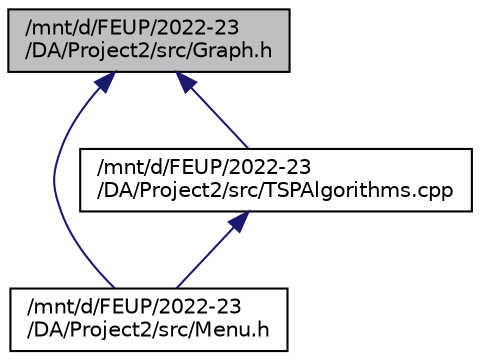 digraph "/mnt/d/FEUP/2022-23/DA/Project2/src/Graph.h"
{
 // LATEX_PDF_SIZE
  edge [fontname="Helvetica",fontsize="10",labelfontname="Helvetica",labelfontsize="10"];
  node [fontname="Helvetica",fontsize="10",shape=record];
  Node1 [label="/mnt/d/FEUP/2022-23\l/DA/Project2/src/Graph.h",height=0.2,width=0.4,color="black", fillcolor="grey75", style="filled", fontcolor="black",tooltip="This file handles the creation and utilization of graphs, edges and nodes."];
  Node1 -> Node2 [dir="back",color="midnightblue",fontsize="10",style="solid",fontname="Helvetica"];
  Node2 [label="/mnt/d/FEUP/2022-23\l/DA/Project2/src/Menu.h",height=0.2,width=0.4,color="black", fillcolor="white", style="filled",URL="$Menu_8h.html",tooltip="This file handles the menu."];
  Node1 -> Node3 [dir="back",color="midnightblue",fontsize="10",style="solid",fontname="Helvetica"];
  Node3 [label="/mnt/d/FEUP/2022-23\l/DA/Project2/src/TSPAlgorithms.cpp",height=0.2,width=0.4,color="black", fillcolor="white", style="filled",URL="$TSPAlgorithms_8cpp.html",tooltip="This file handles the TSP algorithms."];
  Node3 -> Node2 [dir="back",color="midnightblue",fontsize="10",style="solid",fontname="Helvetica"];
}
